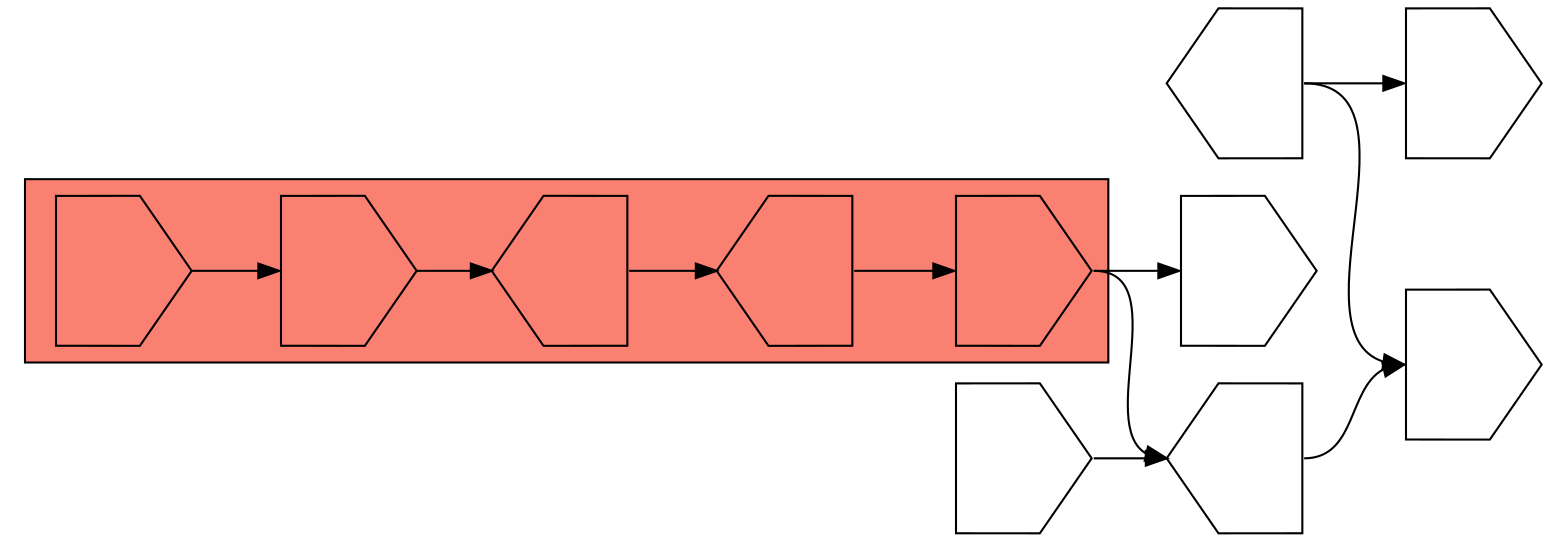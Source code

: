 digraph asm {
	rotate=90;
	edge [headport=n,tailport=s];
subgraph cluster_C2725_6842_1040_6829_1677 {
	2725 [label="",height=1,width=1,shape=invhouse];
	6842 [label="",height=1,width=1,shape=invhouse];
	1040 [label="",height=1,width=1,shape=house];
	6829 [label="",height=1,width=1,shape=house];
	1677 [label="",height=1,width=1,shape=invhouse];
	style=filled;
	fillcolor=salmon;
}
	1301 [label="",height=1,width=1,shape=house];
	7914 [label="",height=1,width=1,shape=invhouse];
	3121 [label="",height=1,width=1,shape=house];
	14984 [label="",height=1,width=1,shape=invhouse];
	11671 [label="",height=1,width=1,shape=invhouse];
	7443 [label="",height=1,width=1,shape=invhouse];
	2725 -> 6842
	6842 -> 1040
	1040 -> 6829
	6829 -> 1677
	1677 -> 1301
	1677 -> 7443
	1301 -> 7914
	3121 -> 7914
	3121 -> 14984
	11671 -> 1301
}